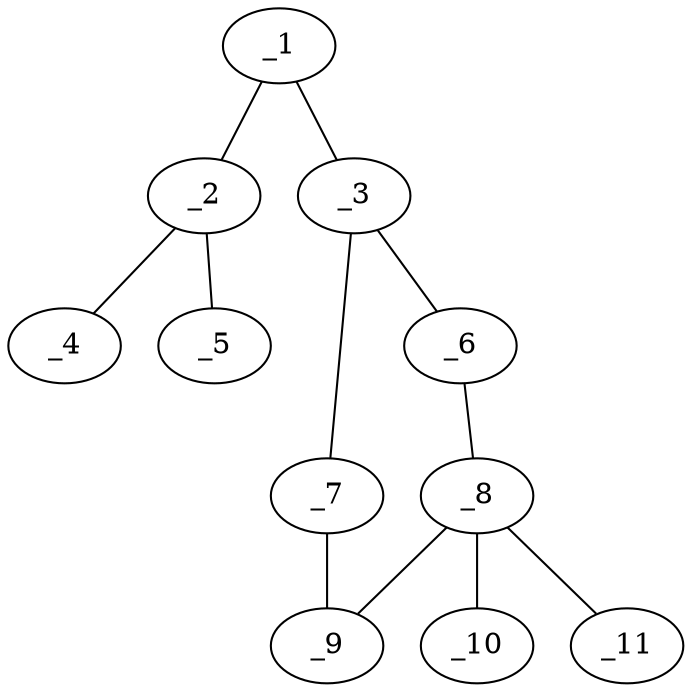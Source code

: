 graph molid160587 {
	_1	 [charge=0,
		chem=2,
		symbol="O  ",
		x="2.1811",
		y="-0.7172"];
	_2	 [charge=0,
		chem=1,
		symbol="C  ",
		x="2.5878",
		y="-1.6307"];
	_1 -- _2	 [valence=1];
	_3	 [charge=0,
		chem=1,
		symbol="C  ",
		x="2.7688",
		y="0.0919"];
	_1 -- _3	 [valence=1];
	_4	 [charge=0,
		chem=1,
		symbol="C  ",
		x=2,
		y="-2.4397"];
	_2 -- _4	 [valence=1];
	_5	 [charge=0,
		chem=2,
		symbol="O  ",
		x="3.5823",
		y="-1.7352"];
	_2 -- _5	 [valence=2];
	_6	 [charge=0,
		chem=1,
		symbol="C  ",
		x="2.4598",
		y="1.0429"];
	_3 -- _6	 [valence=1];
	_7	 [charge=0,
		chem=1,
		symbol="C  ",
		x="3.7688",
		y="0.0919"];
	_3 -- _7	 [valence=1];
	_8	 [charge=0,
		chem=5,
		symbol="S  ",
		x="3.2688",
		y="1.6307"];
	_6 -- _8	 [valence=1];
	_9	 [charge=0,
		chem=1,
		symbol="C  ",
		x="4.0779",
		y="1.0429"];
	_7 -- _9	 [valence=2];
	_8 -- _9	 [valence=1];
	_10	 [charge=0,
		chem=2,
		symbol="O  ",
		x="2.6811",
		y="2.4397"];
	_8 -- _10	 [valence=2];
	_11	 [charge=0,
		chem=2,
		symbol="O  ",
		x="3.8566",
		y="2.4397"];
	_8 -- _11	 [valence=2];
}
